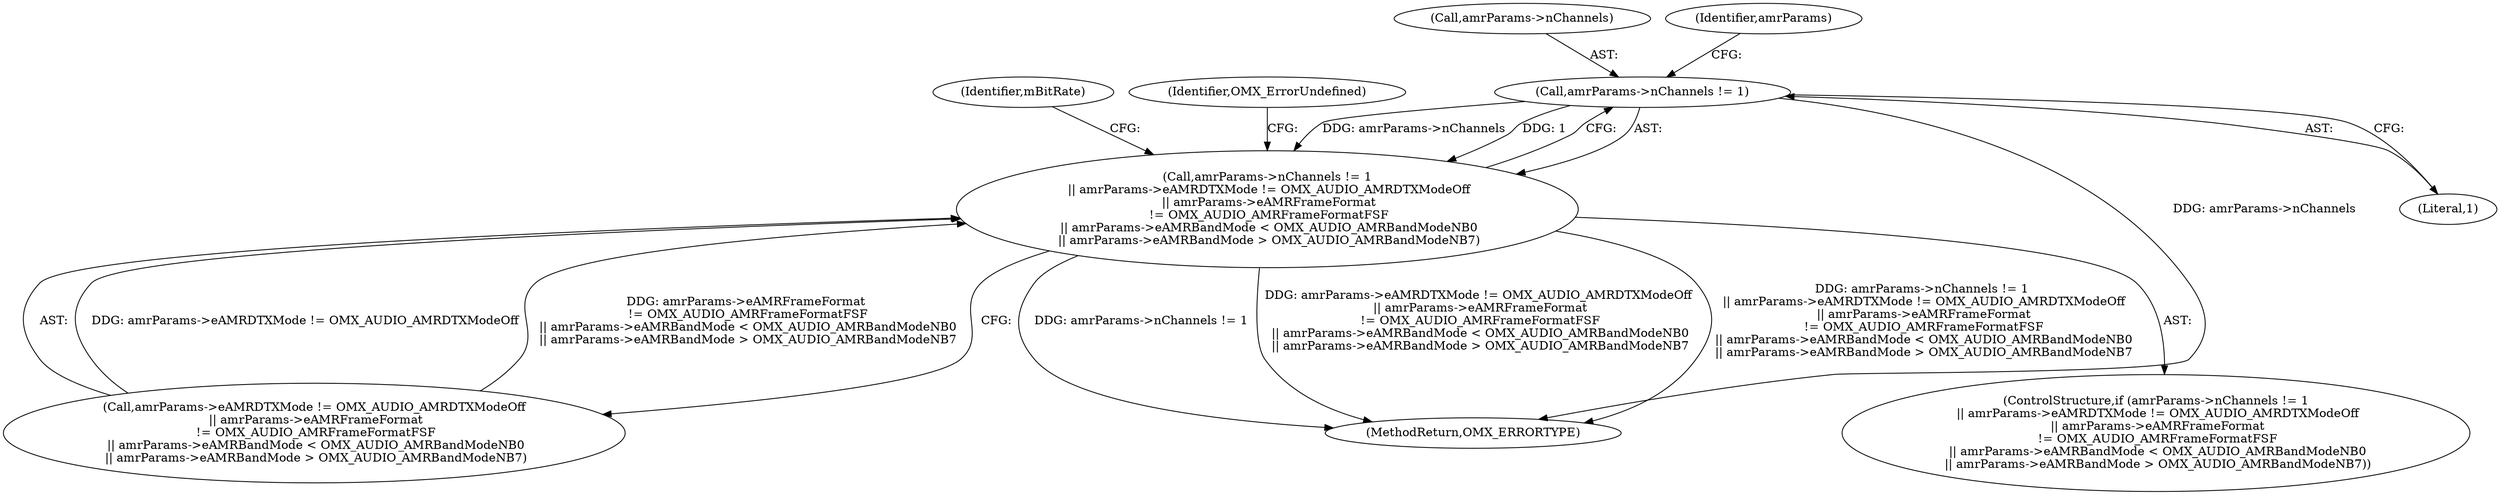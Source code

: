digraph "0_Android_295c883fe3105b19bcd0f9e07d54c6b589fc5bff_9@pointer" {
"1000226" [label="(Call,amrParams->nChannels != 1)"];
"1000225" [label="(Call,amrParams->nChannels != 1\n || amrParams->eAMRDTXMode != OMX_AUDIO_AMRDTXModeOff\n || amrParams->eAMRFrameFormat\n != OMX_AUDIO_AMRFrameFormatFSF\n || amrParams->eAMRBandMode < OMX_AUDIO_AMRBandModeNB0\n || amrParams->eAMRBandMode > OMX_AUDIO_AMRBandModeNB7)"];
"1000225" [label="(Call,amrParams->nChannels != 1\n || amrParams->eAMRDTXMode != OMX_AUDIO_AMRDTXModeOff\n || amrParams->eAMRFrameFormat\n != OMX_AUDIO_AMRFrameFormatFSF\n || amrParams->eAMRBandMode < OMX_AUDIO_AMRBandModeNB0\n || amrParams->eAMRBandMode > OMX_AUDIO_AMRBandModeNB7)"];
"1000227" [label="(Call,amrParams->nChannels)"];
"1000231" [label="(Call,amrParams->eAMRDTXMode != OMX_AUDIO_AMRDTXModeOff\n || amrParams->eAMRFrameFormat\n != OMX_AUDIO_AMRFrameFormatFSF\n || amrParams->eAMRBandMode < OMX_AUDIO_AMRBandModeNB0\n || amrParams->eAMRBandMode > OMX_AUDIO_AMRBandModeNB7)"];
"1000329" [label="(MethodReturn,OMX_ERRORTYPE)"];
"1000224" [label="(ControlStructure,if (amrParams->nChannels != 1\n || amrParams->eAMRDTXMode != OMX_AUDIO_AMRDTXModeOff\n || amrParams->eAMRFrameFormat\n != OMX_AUDIO_AMRFrameFormatFSF\n || amrParams->eAMRBandMode < OMX_AUDIO_AMRBandModeNB0\n || amrParams->eAMRBandMode > OMX_AUDIO_AMRBandModeNB7))"];
"1000230" [label="(Literal,1)"];
"1000258" [label="(Identifier,mBitRate)"];
"1000234" [label="(Identifier,amrParams)"];
"1000226" [label="(Call,amrParams->nChannels != 1)"];
"1000256" [label="(Identifier,OMX_ErrorUndefined)"];
"1000226" -> "1000225"  [label="AST: "];
"1000226" -> "1000230"  [label="CFG: "];
"1000227" -> "1000226"  [label="AST: "];
"1000230" -> "1000226"  [label="AST: "];
"1000234" -> "1000226"  [label="CFG: "];
"1000225" -> "1000226"  [label="CFG: "];
"1000226" -> "1000329"  [label="DDG: amrParams->nChannels"];
"1000226" -> "1000225"  [label="DDG: amrParams->nChannels"];
"1000226" -> "1000225"  [label="DDG: 1"];
"1000225" -> "1000224"  [label="AST: "];
"1000225" -> "1000231"  [label="CFG: "];
"1000231" -> "1000225"  [label="AST: "];
"1000256" -> "1000225"  [label="CFG: "];
"1000258" -> "1000225"  [label="CFG: "];
"1000225" -> "1000329"  [label="DDG: amrParams->nChannels != 1\n || amrParams->eAMRDTXMode != OMX_AUDIO_AMRDTXModeOff\n || amrParams->eAMRFrameFormat\n != OMX_AUDIO_AMRFrameFormatFSF\n || amrParams->eAMRBandMode < OMX_AUDIO_AMRBandModeNB0\n || amrParams->eAMRBandMode > OMX_AUDIO_AMRBandModeNB7"];
"1000225" -> "1000329"  [label="DDG: amrParams->nChannels != 1"];
"1000225" -> "1000329"  [label="DDG: amrParams->eAMRDTXMode != OMX_AUDIO_AMRDTXModeOff\n || amrParams->eAMRFrameFormat\n != OMX_AUDIO_AMRFrameFormatFSF\n || amrParams->eAMRBandMode < OMX_AUDIO_AMRBandModeNB0\n || amrParams->eAMRBandMode > OMX_AUDIO_AMRBandModeNB7"];
"1000231" -> "1000225"  [label="DDG: amrParams->eAMRDTXMode != OMX_AUDIO_AMRDTXModeOff"];
"1000231" -> "1000225"  [label="DDG: amrParams->eAMRFrameFormat\n != OMX_AUDIO_AMRFrameFormatFSF\n || amrParams->eAMRBandMode < OMX_AUDIO_AMRBandModeNB0\n || amrParams->eAMRBandMode > OMX_AUDIO_AMRBandModeNB7"];
}
